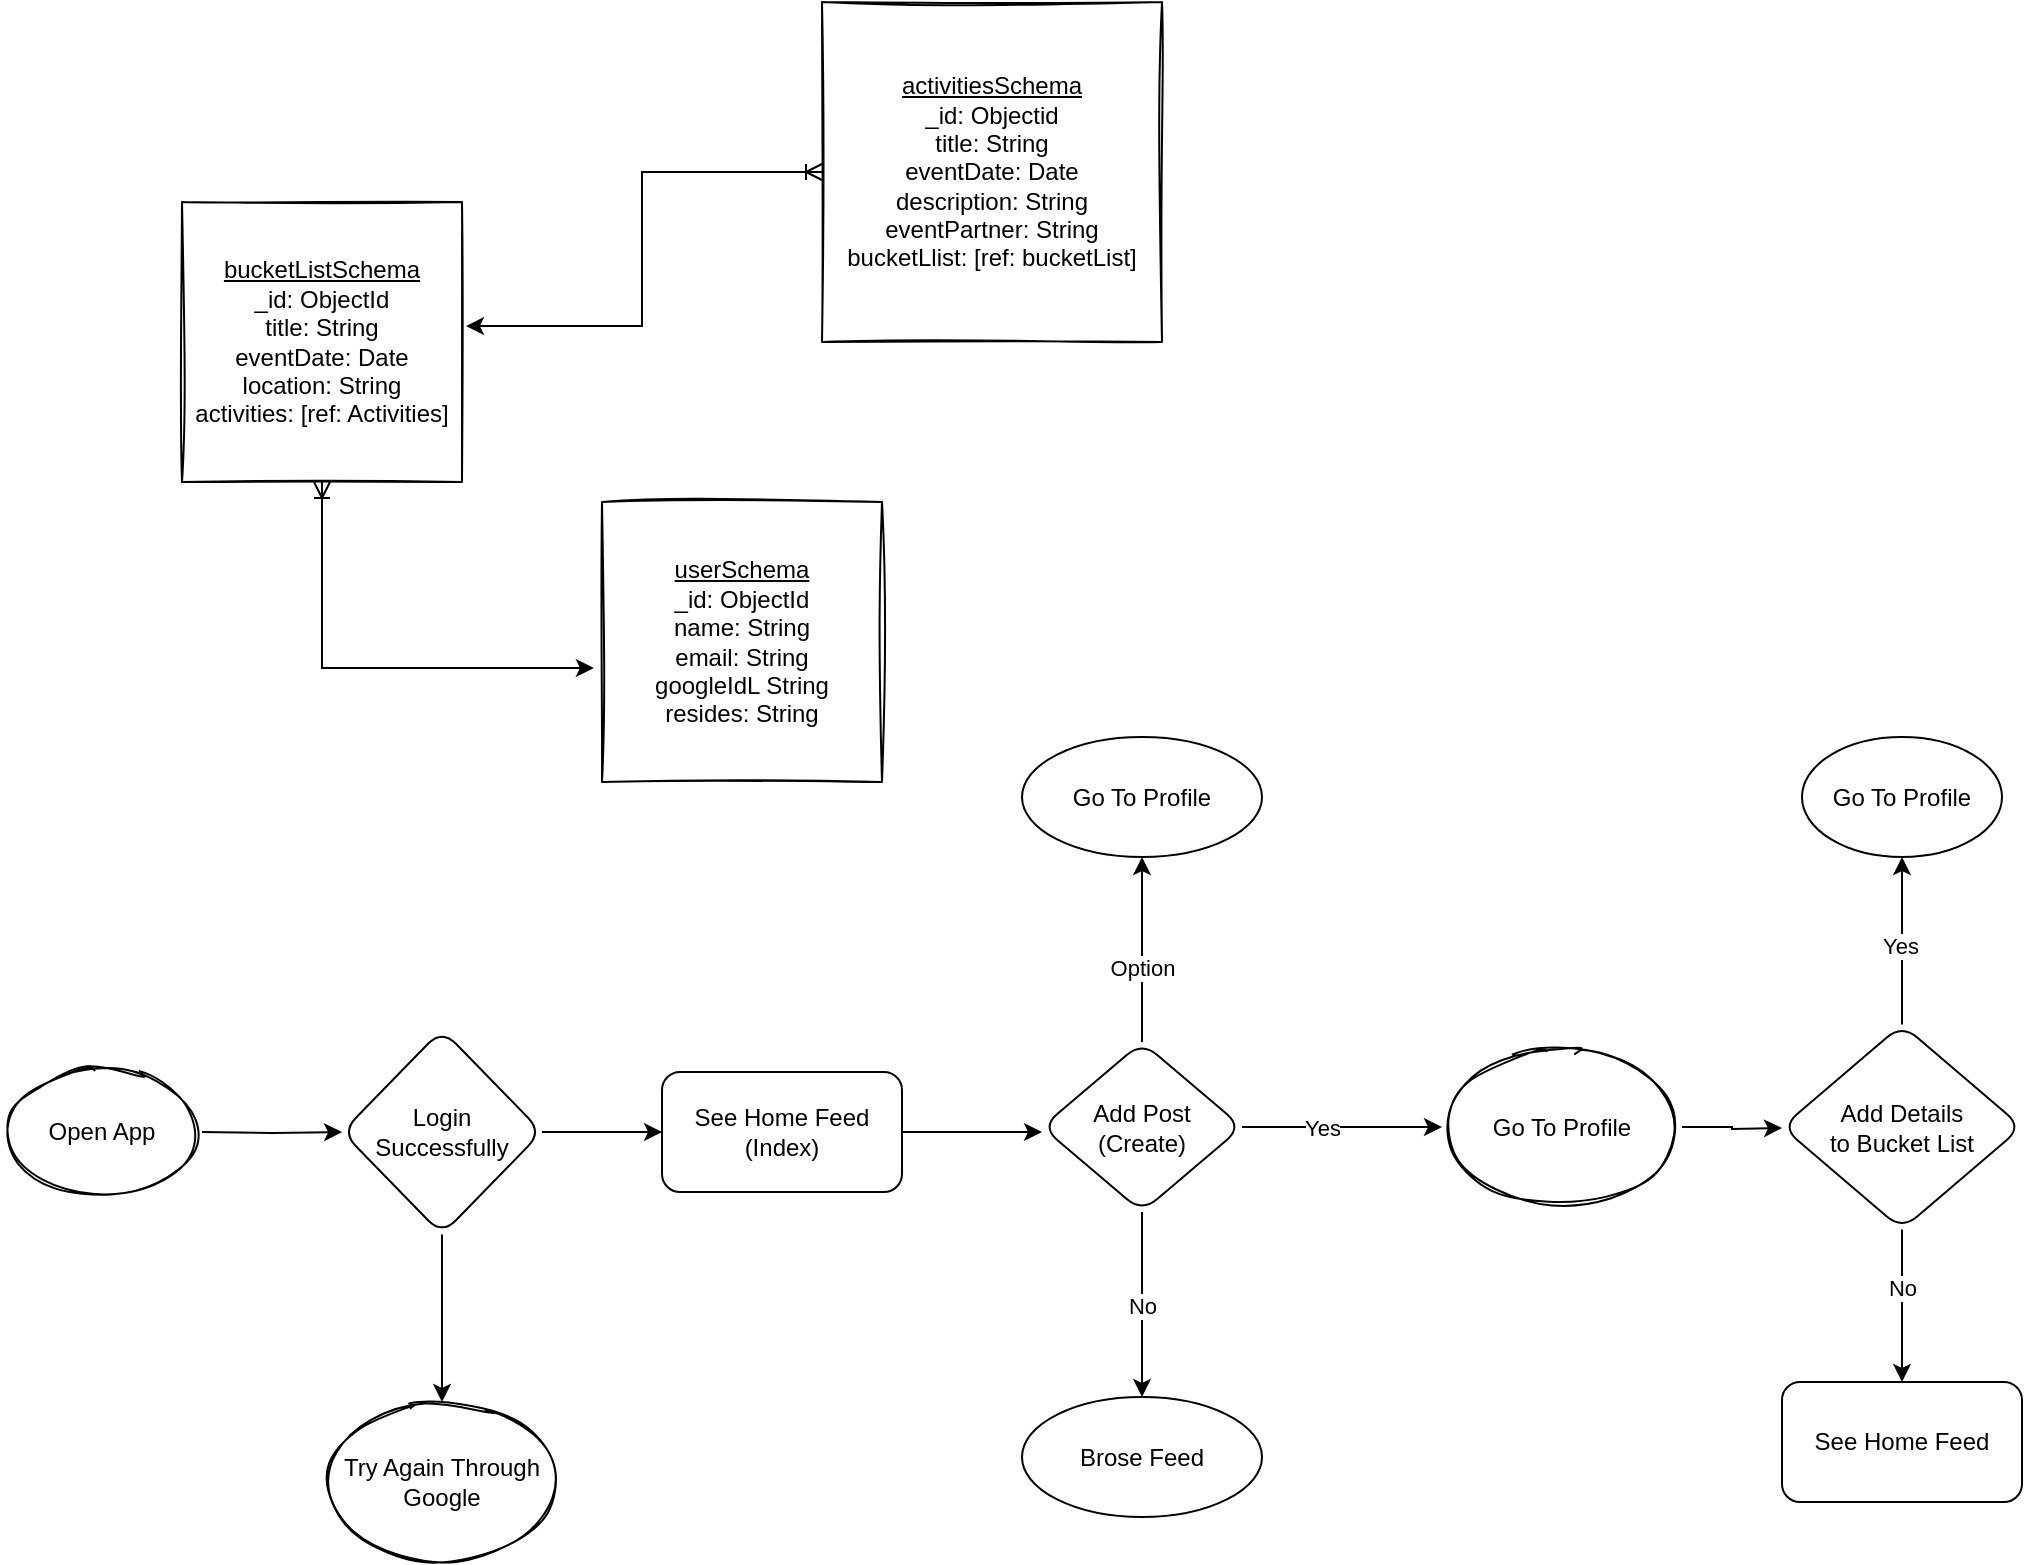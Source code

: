 <mxfile>
    <diagram id="tW1LHasp-mTMonJMBLTa" name="Page-1">
        <mxGraphModel dx="1047" dy="764" grid="1" gridSize="10" guides="1" tooltips="1" connect="1" arrows="1" fold="1" page="1" pageScale="1" pageWidth="850" pageHeight="1100" math="0" shadow="0">
            <root>
                <mxCell id="0"/>
                <mxCell id="1" parent="0"/>
                <mxCell id="4" value="" style="edgeStyle=orthogonalEdgeStyle;rounded=0;orthogonalLoop=1;jettySize=auto;html=1;" edge="1" parent="1" target="3">
                    <mxGeometry relative="1" as="geometry">
                        <mxPoint x="140" y="615" as="sourcePoint"/>
                    </mxGeometry>
                </mxCell>
                <mxCell id="10" value="" style="edgeStyle=orthogonalEdgeStyle;rounded=0;orthogonalLoop=1;jettySize=auto;html=1;" edge="1" parent="1" source="3" target="9">
                    <mxGeometry relative="1" as="geometry"/>
                </mxCell>
                <mxCell id="17" style="edgeStyle=orthogonalEdgeStyle;rounded=0;orthogonalLoop=1;jettySize=auto;html=1;entryX=0.5;entryY=0;entryDx=0;entryDy=0;" edge="1" parent="1" source="3" target="15">
                    <mxGeometry relative="1" as="geometry"/>
                </mxCell>
                <mxCell id="3" value="Login Successfully" style="rhombus;whiteSpace=wrap;html=1;rounded=1;" vertex="1" parent="1">
                    <mxGeometry x="210" y="563.75" width="100" height="102.5" as="geometry"/>
                </mxCell>
                <mxCell id="21" value="" style="edgeStyle=orthogonalEdgeStyle;rounded=0;orthogonalLoop=1;jettySize=auto;html=1;" edge="1" parent="1" source="9">
                    <mxGeometry relative="1" as="geometry">
                        <mxPoint x="560" y="615" as="targetPoint"/>
                    </mxGeometry>
                </mxCell>
                <mxCell id="9" value="See Home Feed (Index)" style="whiteSpace=wrap;html=1;rounded=1;" vertex="1" parent="1">
                    <mxGeometry x="370" y="585" width="120" height="60" as="geometry"/>
                </mxCell>
                <mxCell id="14" value="Open App" style="ellipse;whiteSpace=wrap;html=1;shadow=0;glass=0;sketch=1;" vertex="1" parent="1">
                    <mxGeometry x="40" y="582.5" width="100" height="65" as="geometry"/>
                </mxCell>
                <mxCell id="15" value="Try Again Through Google" style="ellipse;whiteSpace=wrap;html=1;shadow=0;glass=0;sketch=1;" vertex="1" parent="1">
                    <mxGeometry x="200" y="750" width="120" height="80" as="geometry"/>
                </mxCell>
                <mxCell id="23" value="" style="edgeStyle=orthogonalEdgeStyle;rounded=0;orthogonalLoop=1;jettySize=auto;html=1;" edge="1" parent="1" source="20" target="22">
                    <mxGeometry relative="1" as="geometry"/>
                </mxCell>
                <mxCell id="26" value="Option" style="edgeLabel;html=1;align=center;verticalAlign=middle;resizable=0;points=[];" vertex="1" connectable="0" parent="23">
                    <mxGeometry x="-0.2" relative="1" as="geometry">
                        <mxPoint as="offset"/>
                    </mxGeometry>
                </mxCell>
                <mxCell id="25" value="No" style="edgeStyle=orthogonalEdgeStyle;rounded=0;orthogonalLoop=1;jettySize=auto;html=1;" edge="1" parent="1" source="20" target="24">
                    <mxGeometry relative="1" as="geometry"/>
                </mxCell>
                <mxCell id="27" style="edgeStyle=orthogonalEdgeStyle;rounded=0;orthogonalLoop=1;jettySize=auto;html=1;" edge="1" parent="1" source="20" target="28">
                    <mxGeometry relative="1" as="geometry">
                        <mxPoint x="750" y="890" as="targetPoint"/>
                    </mxGeometry>
                </mxCell>
                <mxCell id="29" value="Yes" style="edgeLabel;html=1;align=center;verticalAlign=middle;resizable=0;points=[];" vertex="1" connectable="0" parent="27">
                    <mxGeometry x="-0.682" y="-1" relative="1" as="geometry">
                        <mxPoint x="24" y="-1" as="offset"/>
                    </mxGeometry>
                </mxCell>
                <mxCell id="20" value="Add Post&lt;br&gt;(Create)" style="rhombus;whiteSpace=wrap;html=1;rounded=1;" vertex="1" parent="1">
                    <mxGeometry x="560" y="570" width="100" height="85" as="geometry"/>
                </mxCell>
                <mxCell id="22" value="Go To Profile" style="ellipse;whiteSpace=wrap;html=1;rounded=1;" vertex="1" parent="1">
                    <mxGeometry x="550" y="417.5" width="120" height="60" as="geometry"/>
                </mxCell>
                <mxCell id="24" value="Brose Feed" style="ellipse;whiteSpace=wrap;html=1;rounded=1;" vertex="1" parent="1">
                    <mxGeometry x="550" y="747.5" width="120" height="60" as="geometry"/>
                </mxCell>
                <mxCell id="39" style="edgeStyle=orthogonalEdgeStyle;rounded=0;orthogonalLoop=1;jettySize=auto;html=1;exitX=1;exitY=0.5;exitDx=0;exitDy=0;" edge="1" parent="1" source="28">
                    <mxGeometry relative="1" as="geometry">
                        <mxPoint x="930" y="613" as="targetPoint"/>
                    </mxGeometry>
                </mxCell>
                <mxCell id="28" value="Go To Profile" style="ellipse;whiteSpace=wrap;html=1;shadow=0;glass=0;sketch=1;" vertex="1" parent="1">
                    <mxGeometry x="760" y="572.5" width="120" height="80" as="geometry"/>
                </mxCell>
                <mxCell id="36" value="" style="edgeStyle=orthogonalEdgeStyle;rounded=0;orthogonalLoop=1;jettySize=auto;html=1;" edge="1" parent="1" source="32" target="35">
                    <mxGeometry relative="1" as="geometry"/>
                </mxCell>
                <mxCell id="41" value="Yes" style="edgeLabel;html=1;align=center;verticalAlign=middle;resizable=0;points=[];" vertex="1" connectable="0" parent="36">
                    <mxGeometry x="-0.039" y="1" relative="1" as="geometry">
                        <mxPoint as="offset"/>
                    </mxGeometry>
                </mxCell>
                <mxCell id="38" value="" style="edgeStyle=orthogonalEdgeStyle;rounded=0;orthogonalLoop=1;jettySize=auto;html=1;" edge="1" parent="1" source="32" target="37">
                    <mxGeometry relative="1" as="geometry"/>
                </mxCell>
                <mxCell id="40" value="No" style="edgeLabel;html=1;align=center;verticalAlign=middle;resizable=0;points=[];" vertex="1" connectable="0" parent="38">
                    <mxGeometry x="-0.259" relative="1" as="geometry">
                        <mxPoint as="offset"/>
                    </mxGeometry>
                </mxCell>
                <mxCell id="32" value="Add Details&lt;br&gt;to Bucket List" style="rhombus;whiteSpace=wrap;html=1;rounded=1;" vertex="1" parent="1">
                    <mxGeometry x="930" y="561.25" width="120" height="102.5" as="geometry"/>
                </mxCell>
                <mxCell id="35" value="Go To Profile" style="ellipse;whiteSpace=wrap;html=1;rounded=1;" vertex="1" parent="1">
                    <mxGeometry x="940" y="417.5" width="100" height="60" as="geometry"/>
                </mxCell>
                <mxCell id="37" value="See Home Feed" style="whiteSpace=wrap;html=1;rounded=1;" vertex="1" parent="1">
                    <mxGeometry x="930" y="740" width="120" height="60" as="geometry"/>
                </mxCell>
                <mxCell id="43" style="edgeStyle=orthogonalEdgeStyle;rounded=0;orthogonalLoop=1;jettySize=auto;html=1;exitX=0.5;exitY=1;exitDx=0;exitDy=0;verticalAlign=middle;horizontal=0;startArrow=ERoneToMany;startFill=0;entryX=-0.029;entryY=0.593;entryDx=0;entryDy=0;entryPerimeter=0;" edge="1" parent="1" source="42" target="50">
                    <mxGeometry relative="1" as="geometry">
                        <mxPoint x="330" y="383" as="targetPoint"/>
                        <Array as="points">
                            <mxPoint x="200" y="383"/>
                        </Array>
                    </mxGeometry>
                </mxCell>
                <mxCell id="42" value="&lt;u&gt;bucketListSchema&lt;/u&gt;&lt;br&gt;_id: ObjectId&lt;br&gt;title: String&lt;br&gt;eventDate: Date&lt;br&gt;location: String&lt;br&gt;activities: [ref: Activities]" style="whiteSpace=wrap;html=1;aspect=fixed;shadow=0;glass=0;sketch=1;" vertex="1" parent="1">
                    <mxGeometry x="130" y="150" width="140" height="140" as="geometry"/>
                </mxCell>
                <mxCell id="50" value="&lt;u&gt;userSchema&lt;/u&gt;&lt;br&gt;_id: ObjectId&lt;br&gt;name: String&lt;br&gt;email: String&lt;br&gt;googleIdL String&lt;br&gt;resides: String" style="whiteSpace=wrap;html=1;aspect=fixed;shadow=0;glass=0;sketch=1;" vertex="1" parent="1">
                    <mxGeometry x="340" y="300" width="140" height="140" as="geometry"/>
                </mxCell>
                <mxCell id="51" value="&lt;u&gt;activitiesSchema&lt;/u&gt;&lt;br&gt;_id: Objectid&lt;br&gt;title: String&lt;br&gt;eventDate: Date&lt;br&gt;description: String&lt;br&gt;eventPartner: String&lt;br&gt;bucketLlist: [ref: bucketList]" style="whiteSpace=wrap;html=1;aspect=fixed;shadow=0;glass=0;sketch=1;" vertex="1" parent="1">
                    <mxGeometry x="450" y="50" width="170" height="170" as="geometry"/>
                </mxCell>
                <mxCell id="52" style="edgeStyle=orthogonalEdgeStyle;rounded=0;orthogonalLoop=1;jettySize=auto;html=1;verticalAlign=middle;horizontal=0;startArrow=ERoneToMany;startFill=0;entryX=1.014;entryY=0.443;entryDx=0;entryDy=0;entryPerimeter=0;exitX=0;exitY=0.5;exitDx=0;exitDy=0;" edge="1" parent="1" source="51" target="42">
                    <mxGeometry relative="1" as="geometry">
                        <mxPoint x="410" y="253" as="targetPoint"/>
                        <mxPoint x="370" y="80" as="sourcePoint"/>
                        <Array as="points">
                            <mxPoint x="360" y="135"/>
                            <mxPoint x="360" y="212"/>
                        </Array>
                    </mxGeometry>
                </mxCell>
            </root>
        </mxGraphModel>
    </diagram>
</mxfile>